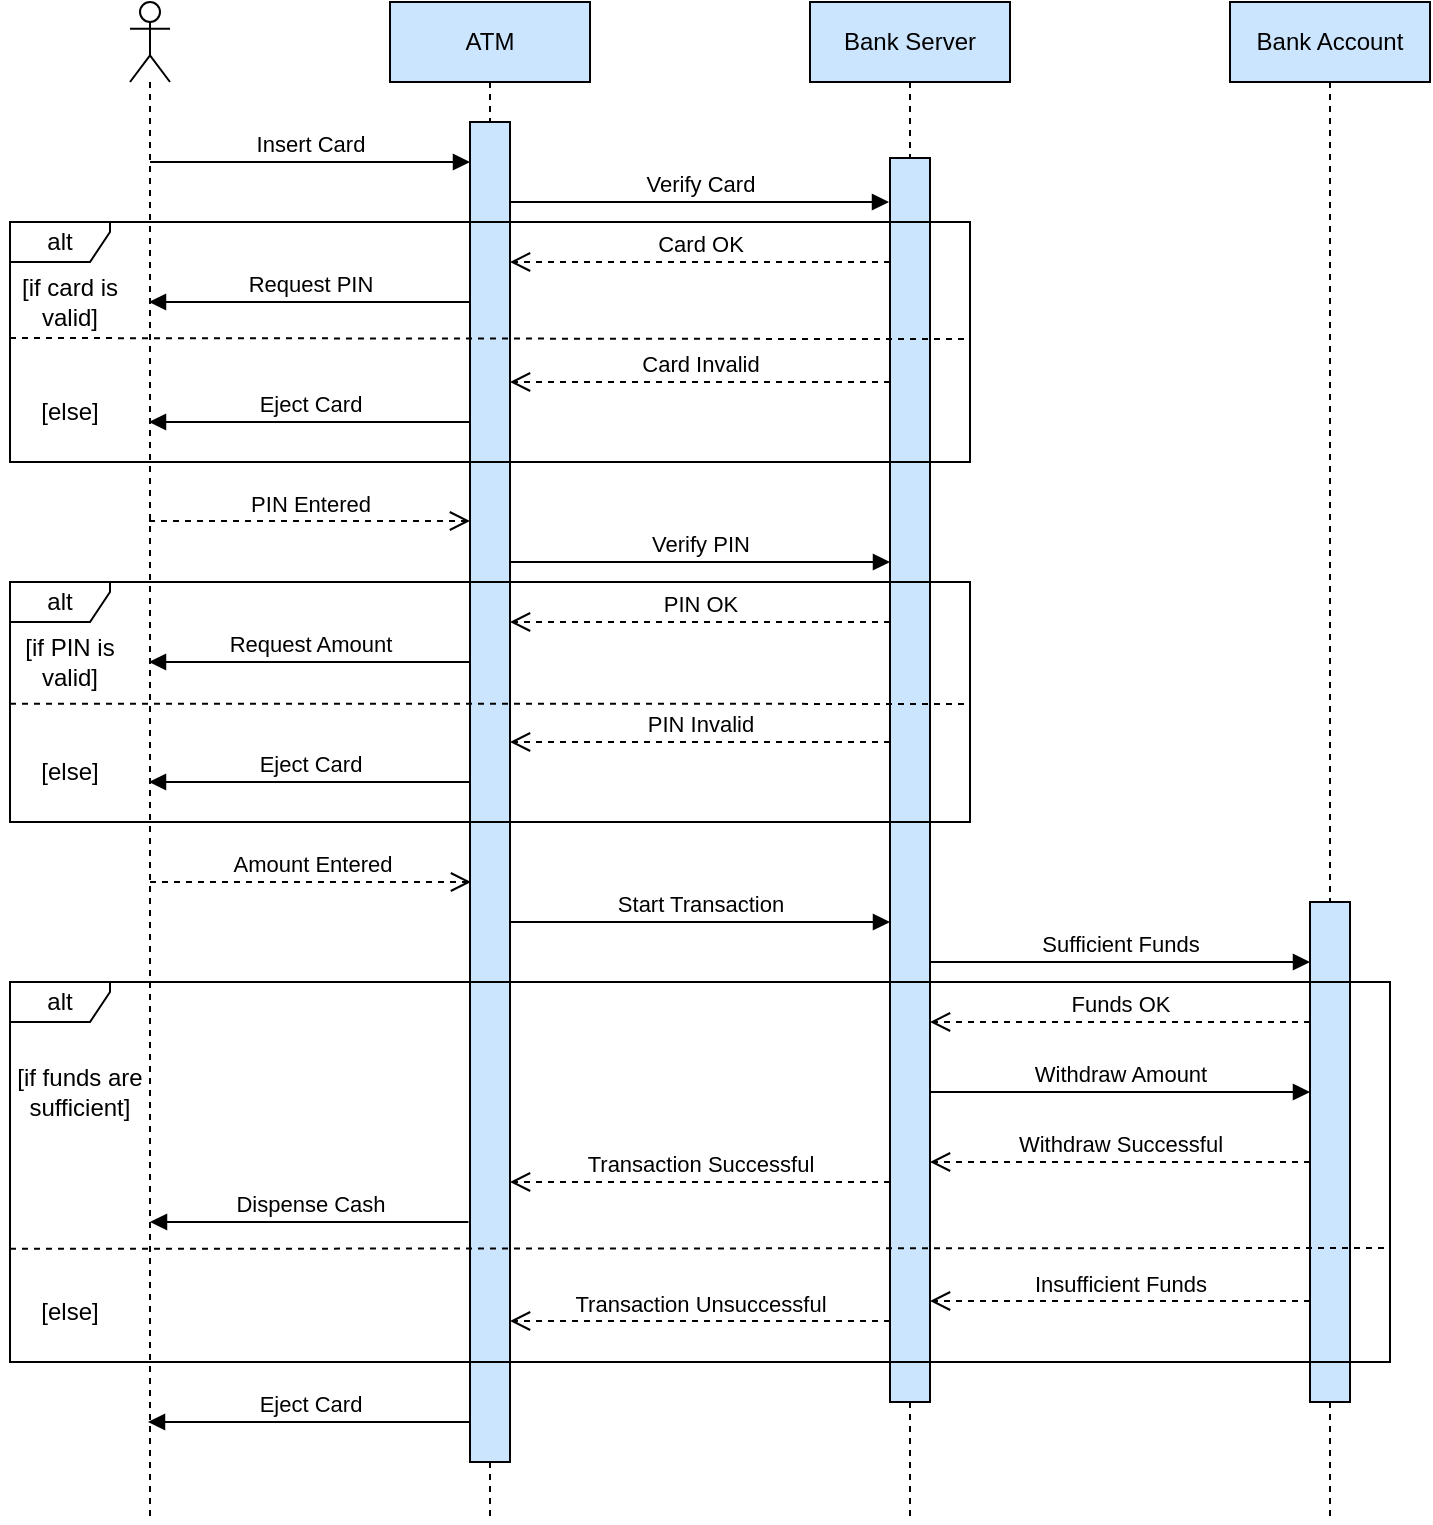 <mxfile version="22.0.4" type="google">
  <diagram name="Page-1" id="9tDmk3IULlB9sNWk9-nP">
    <mxGraphModel grid="0" page="1" gridSize="10" guides="1" tooltips="1" connect="1" arrows="1" fold="1" pageScale="1" pageWidth="827" pageHeight="1169" math="0" shadow="0">
      <root>
        <mxCell id="0" />
        <mxCell id="1" parent="0" />
        <mxCell id="3XHGtYrTaPSejz15gJ83-11" value="ATM" style="shape=umlLifeline;perimeter=lifelinePerimeter;whiteSpace=wrap;html=1;container=1;dropTarget=0;collapsible=0;recursiveResize=0;outlineConnect=0;portConstraint=eastwest;newEdgeStyle={&quot;curved&quot;:0,&quot;rounded&quot;:0};fillColor=#CCE5FF;" vertex="1" parent="1">
          <mxGeometry x="251" y="142" width="100" height="760" as="geometry" />
        </mxCell>
        <mxCell id="3XHGtYrTaPSejz15gJ83-33" value="" style="html=1;points=[[0,0,0,0,5],[0,1,0,0,-5],[1,0,0,0,5],[1,1,0,0,-5]];perimeter=orthogonalPerimeter;outlineConnect=0;targetShapes=umlLifeline;portConstraint=eastwest;newEdgeStyle={&quot;curved&quot;:0,&quot;rounded&quot;:0};fillColor=#CCE5FF;" vertex="1" parent="3XHGtYrTaPSejz15gJ83-11">
          <mxGeometry x="40" y="60" width="20" height="670" as="geometry" />
        </mxCell>
        <mxCell id="3XHGtYrTaPSejz15gJ83-15" value="" style="shape=umlLifeline;perimeter=lifelinePerimeter;whiteSpace=wrap;html=1;container=1;dropTarget=0;collapsible=0;recursiveResize=0;outlineConnect=0;portConstraint=eastwest;newEdgeStyle={&quot;curved&quot;:0,&quot;rounded&quot;:0};participant=umlActor;" vertex="1" parent="1">
          <mxGeometry x="121" y="142" width="20" height="760" as="geometry" />
        </mxCell>
        <mxCell id="3XHGtYrTaPSejz15gJ83-16" value="Bank Server" style="shape=umlLifeline;perimeter=lifelinePerimeter;whiteSpace=wrap;html=1;container=1;dropTarget=0;collapsible=0;recursiveResize=0;outlineConnect=0;portConstraint=eastwest;newEdgeStyle={&quot;curved&quot;:0,&quot;rounded&quot;:0};fillColor=#CCE5FF;" vertex="1" parent="1">
          <mxGeometry x="461" y="142" width="100" height="760" as="geometry" />
        </mxCell>
        <mxCell id="3XHGtYrTaPSejz15gJ83-34" value="" style="html=1;points=[[0,0,0,0,5],[0,1,0,0,-5],[1,0,0,0,5],[1,1,0,0,-5]];perimeter=orthogonalPerimeter;outlineConnect=0;targetShapes=umlLifeline;portConstraint=eastwest;newEdgeStyle={&quot;curved&quot;:0,&quot;rounded&quot;:0};fillColor=#CCE5FF;" vertex="1" parent="3XHGtYrTaPSejz15gJ83-16">
          <mxGeometry x="40" y="78" width="20" height="622" as="geometry" />
        </mxCell>
        <mxCell id="3XHGtYrTaPSejz15gJ83-17" value="Bank Account" style="shape=umlLifeline;perimeter=lifelinePerimeter;whiteSpace=wrap;html=1;container=1;dropTarget=0;collapsible=0;recursiveResize=0;outlineConnect=0;portConstraint=eastwest;newEdgeStyle={&quot;curved&quot;:0,&quot;rounded&quot;:0};fillColor=#CCE5FF;" vertex="1" parent="1">
          <mxGeometry x="671" y="142" width="100" height="760" as="geometry" />
        </mxCell>
        <mxCell id="3XHGtYrTaPSejz15gJ83-35" value="" style="html=1;points=[[0,0,0,0,5],[0,1,0,0,-5],[1,0,0,0,5],[1,1,0,0,-5]];perimeter=orthogonalPerimeter;outlineConnect=0;targetShapes=umlLifeline;portConstraint=eastwest;newEdgeStyle={&quot;curved&quot;:0,&quot;rounded&quot;:0};fillColor=#CCE5FF;" vertex="1" parent="3XHGtYrTaPSejz15gJ83-17">
          <mxGeometry x="40" y="450" width="20" height="250" as="geometry" />
        </mxCell>
        <mxCell id="3XHGtYrTaPSejz15gJ83-18" value="Insert Card" style="html=1;verticalAlign=bottom;endArrow=block;curved=0;rounded=0;" edge="1" parent="1" target="3XHGtYrTaPSejz15gJ83-33">
          <mxGeometry width="80" relative="1" as="geometry">
            <mxPoint x="131" y="222" as="sourcePoint" />
            <mxPoint x="271" y="222" as="targetPoint" />
          </mxGeometry>
        </mxCell>
        <mxCell id="3XHGtYrTaPSejz15gJ83-19" value="Verify Card" style="html=1;verticalAlign=bottom;endArrow=block;curved=0;rounded=0;" edge="1" parent="1">
          <mxGeometry width="80" relative="1" as="geometry">
            <mxPoint x="311" y="242" as="sourcePoint" />
            <mxPoint x="500.5" y="242" as="targetPoint" />
          </mxGeometry>
        </mxCell>
        <mxCell id="3XHGtYrTaPSejz15gJ83-20" value="Card OK" style="html=1;verticalAlign=bottom;endArrow=open;dashed=1;endSize=8;curved=0;rounded=0;" edge="1" parent="1" source="3XHGtYrTaPSejz15gJ83-34">
          <mxGeometry relative="1" as="geometry">
            <mxPoint x="481" y="272" as="sourcePoint" />
            <mxPoint x="311" y="272" as="targetPoint" />
          </mxGeometry>
        </mxCell>
        <mxCell id="3XHGtYrTaPSejz15gJ83-21" value="Request PIN" style="html=1;verticalAlign=bottom;endArrow=block;curved=0;rounded=0;" edge="1" parent="1" source="3XHGtYrTaPSejz15gJ83-33">
          <mxGeometry width="80" relative="1" as="geometry">
            <mxPoint x="271" y="292" as="sourcePoint" />
            <mxPoint x="130.5" y="292" as="targetPoint" />
          </mxGeometry>
        </mxCell>
        <mxCell id="3XHGtYrTaPSejz15gJ83-22" value="alt" style="shape=umlFrame;whiteSpace=wrap;html=1;pointerEvents=0;width=50;height=20;" vertex="1" parent="1">
          <mxGeometry x="61" y="252" width="480" height="120" as="geometry" />
        </mxCell>
        <mxCell id="3XHGtYrTaPSejz15gJ83-23" value="Card Invalid" style="html=1;verticalAlign=bottom;endArrow=open;dashed=1;endSize=8;curved=0;rounded=0;" edge="1" parent="1" source="3XHGtYrTaPSejz15gJ83-34">
          <mxGeometry relative="1" as="geometry">
            <mxPoint x="491" y="332" as="sourcePoint" />
            <mxPoint x="311" y="332" as="targetPoint" />
          </mxGeometry>
        </mxCell>
        <mxCell id="3XHGtYrTaPSejz15gJ83-24" value="Eject Card" style="html=1;verticalAlign=bottom;endArrow=block;curved=0;rounded=0;" edge="1" parent="1" source="3XHGtYrTaPSejz15gJ83-33">
          <mxGeometry width="80" relative="1" as="geometry">
            <mxPoint x="271" y="352" as="sourcePoint" />
            <mxPoint x="130.5" y="352" as="targetPoint" />
          </mxGeometry>
        </mxCell>
        <mxCell id="3XHGtYrTaPSejz15gJ83-25" value="PIN Entered" style="html=1;verticalAlign=bottom;endArrow=open;dashed=1;endSize=8;curved=0;rounded=0;" edge="1" parent="1" target="3XHGtYrTaPSejz15gJ83-33">
          <mxGeometry relative="1" as="geometry">
            <mxPoint x="130.5" y="401.5" as="sourcePoint" />
            <mxPoint x="241" y="402" as="targetPoint" />
          </mxGeometry>
        </mxCell>
        <mxCell id="3XHGtYrTaPSejz15gJ83-27" value="Verify PIN" style="html=1;verticalAlign=bottom;endArrow=block;curved=0;rounded=0;" edge="1" parent="1">
          <mxGeometry width="80" relative="1" as="geometry">
            <mxPoint x="311" y="422" as="sourcePoint" />
            <mxPoint x="501" y="422" as="targetPoint" />
          </mxGeometry>
        </mxCell>
        <mxCell id="3XHGtYrTaPSejz15gJ83-28" value="PIN OK" style="html=1;verticalAlign=bottom;endArrow=open;dashed=1;endSize=8;curved=0;rounded=0;" edge="1" parent="1" source="3XHGtYrTaPSejz15gJ83-34">
          <mxGeometry relative="1" as="geometry">
            <mxPoint x="481" y="452" as="sourcePoint" />
            <mxPoint x="311" y="452" as="targetPoint" />
          </mxGeometry>
        </mxCell>
        <mxCell id="3XHGtYrTaPSejz15gJ83-29" value="Request Amount" style="html=1;verticalAlign=bottom;endArrow=block;curved=0;rounded=0;" edge="1" parent="1" source="3XHGtYrTaPSejz15gJ83-33">
          <mxGeometry width="80" relative="1" as="geometry">
            <mxPoint x="241" y="472" as="sourcePoint" />
            <mxPoint x="130.5" y="472" as="targetPoint" />
          </mxGeometry>
        </mxCell>
        <mxCell id="3XHGtYrTaPSejz15gJ83-30" value="alt" style="shape=umlFrame;whiteSpace=wrap;html=1;pointerEvents=0;width=50;height=20;" vertex="1" parent="1">
          <mxGeometry x="61" y="432" width="480" height="120" as="geometry" />
        </mxCell>
        <mxCell id="3XHGtYrTaPSejz15gJ83-31" value="PIN Invalid" style="html=1;verticalAlign=bottom;endArrow=open;dashed=1;endSize=8;curved=0;rounded=0;" edge="1" parent="1">
          <mxGeometry relative="1" as="geometry">
            <mxPoint x="501" y="512" as="sourcePoint" />
            <mxPoint x="311" y="512" as="targetPoint" />
          </mxGeometry>
        </mxCell>
        <mxCell id="3XHGtYrTaPSejz15gJ83-32" value="Eject Card" style="html=1;verticalAlign=bottom;endArrow=block;curved=0;rounded=0;" edge="1" parent="1" source="3XHGtYrTaPSejz15gJ83-33">
          <mxGeometry width="80" relative="1" as="geometry">
            <mxPoint x="271" y="532" as="sourcePoint" />
            <mxPoint x="130.5" y="532" as="targetPoint" />
          </mxGeometry>
        </mxCell>
        <mxCell id="3XHGtYrTaPSejz15gJ83-37" value="Amount Entered" style="html=1;verticalAlign=bottom;endArrow=open;dashed=1;endSize=8;curved=0;rounded=0;" edge="1" parent="1">
          <mxGeometry relative="1" as="geometry">
            <mxPoint x="131" y="582" as="sourcePoint" />
            <mxPoint x="291.5" y="582" as="targetPoint" />
          </mxGeometry>
        </mxCell>
        <mxCell id="3XHGtYrTaPSejz15gJ83-38" value="Start Transaction" style="html=1;verticalAlign=bottom;endArrow=block;curved=0;rounded=0;" edge="1" parent="1">
          <mxGeometry width="80" relative="1" as="geometry">
            <mxPoint x="311" y="602" as="sourcePoint" />
            <mxPoint x="501" y="602" as="targetPoint" />
          </mxGeometry>
        </mxCell>
        <mxCell id="3XHGtYrTaPSejz15gJ83-39" value="Sufficient Funds" style="html=1;verticalAlign=bottom;endArrow=block;curved=0;rounded=0;" edge="1" parent="1" target="3XHGtYrTaPSejz15gJ83-35">
          <mxGeometry width="80" relative="1" as="geometry">
            <mxPoint x="521" y="622" as="sourcePoint" />
            <mxPoint x="601" y="622" as="targetPoint" />
          </mxGeometry>
        </mxCell>
        <mxCell id="3XHGtYrTaPSejz15gJ83-40" value="Funds OK" style="html=1;verticalAlign=bottom;endArrow=open;dashed=1;endSize=8;curved=0;rounded=0;" edge="1" parent="1" target="3XHGtYrTaPSejz15gJ83-34">
          <mxGeometry relative="1" as="geometry">
            <mxPoint x="711" y="652" as="sourcePoint" />
            <mxPoint x="631" y="652" as="targetPoint" />
          </mxGeometry>
        </mxCell>
        <mxCell id="3XHGtYrTaPSejz15gJ83-41" value="Withdraw Amount" style="html=1;verticalAlign=bottom;endArrow=block;curved=0;rounded=0;" edge="1" parent="1" target="3XHGtYrTaPSejz15gJ83-35">
          <mxGeometry width="80" relative="1" as="geometry">
            <mxPoint x="521" y="687" as="sourcePoint" />
            <mxPoint x="601" y="687" as="targetPoint" />
          </mxGeometry>
        </mxCell>
        <mxCell id="3XHGtYrTaPSejz15gJ83-42" value="Withdraw Successful" style="html=1;verticalAlign=bottom;endArrow=open;dashed=1;endSize=8;curved=0;rounded=0;" edge="1" parent="1">
          <mxGeometry relative="1" as="geometry">
            <mxPoint x="711" y="722" as="sourcePoint" />
            <mxPoint x="521" y="722" as="targetPoint" />
          </mxGeometry>
        </mxCell>
        <mxCell id="3XHGtYrTaPSejz15gJ83-44" value="" style="endArrow=none;dashed=1;html=1;rounded=0;exitX=-0.004;exitY=0.535;exitDx=0;exitDy=0;exitPerimeter=0;entryX=1.001;entryY=0.488;entryDx=0;entryDy=0;entryPerimeter=0;" edge="1" parent="1" target="3XHGtYrTaPSejz15gJ83-22">
          <mxGeometry width="50" height="50" relative="1" as="geometry">
            <mxPoint x="61.0" y="310.0" as="sourcePoint" />
            <mxPoint x="502.92" y="310.0" as="targetPoint" />
          </mxGeometry>
        </mxCell>
        <mxCell id="3XHGtYrTaPSejz15gJ83-45" value="" style="endArrow=none;dashed=1;html=1;rounded=0;exitX=-0.004;exitY=0.535;exitDx=0;exitDy=0;exitPerimeter=0;entryX=1.001;entryY=0.508;entryDx=0;entryDy=0;entryPerimeter=0;" edge="1" parent="1" target="3XHGtYrTaPSejz15gJ83-30">
          <mxGeometry width="50" height="50" relative="1" as="geometry">
            <mxPoint x="61.0" y="492.83" as="sourcePoint" />
            <mxPoint x="531.48" y="491.17" as="targetPoint" />
          </mxGeometry>
        </mxCell>
        <mxCell id="3XHGtYrTaPSejz15gJ83-46" value="[if card is valid]" style="text;html=1;strokeColor=none;fillColor=none;align=center;verticalAlign=middle;whiteSpace=wrap;rounded=0;" vertex="1" parent="1">
          <mxGeometry x="61" y="282" width="60" height="20" as="geometry" />
        </mxCell>
        <mxCell id="3XHGtYrTaPSejz15gJ83-49" value="[if PIN is valid]" style="text;html=1;strokeColor=none;fillColor=none;align=center;verticalAlign=middle;whiteSpace=wrap;rounded=0;" vertex="1" parent="1">
          <mxGeometry x="61" y="462" width="60" height="20" as="geometry" />
        </mxCell>
        <mxCell id="3XHGtYrTaPSejz15gJ83-51" value="[else]" style="text;html=1;strokeColor=none;fillColor=none;align=center;verticalAlign=middle;whiteSpace=wrap;rounded=0;" vertex="1" parent="1">
          <mxGeometry x="61" y="512" width="60" height="30" as="geometry" />
        </mxCell>
        <mxCell id="3XHGtYrTaPSejz15gJ83-52" value="[else]" style="text;html=1;strokeColor=none;fillColor=none;align=center;verticalAlign=middle;whiteSpace=wrap;rounded=0;" vertex="1" parent="1">
          <mxGeometry x="61" y="332" width="60" height="30" as="geometry" />
        </mxCell>
        <mxCell id="3XHGtYrTaPSejz15gJ83-53" value="alt" style="shape=umlFrame;whiteSpace=wrap;html=1;pointerEvents=0;width=50;height=20;" vertex="1" parent="1">
          <mxGeometry x="61" y="632" width="690" height="190" as="geometry" />
        </mxCell>
        <mxCell id="3XHGtYrTaPSejz15gJ83-54" value="" style="endArrow=none;dashed=1;html=1;rounded=0;entryX=1.001;entryY=0.508;entryDx=0;entryDy=0;entryPerimeter=0;" edge="1" parent="1">
          <mxGeometry width="50" height="50" relative="1" as="geometry">
            <mxPoint x="61" y="765.41" as="sourcePoint" />
            <mxPoint x="748.07" y="765" as="targetPoint" />
          </mxGeometry>
        </mxCell>
        <mxCell id="3XHGtYrTaPSejz15gJ83-55" value="[if funds are sufficient]" style="text;html=1;strokeColor=none;fillColor=none;align=center;verticalAlign=middle;whiteSpace=wrap;rounded=0;" vertex="1" parent="1">
          <mxGeometry x="56" y="677" width="80" height="20" as="geometry" />
        </mxCell>
        <mxCell id="3XHGtYrTaPSejz15gJ83-56" value="[else]" style="text;html=1;strokeColor=none;fillColor=none;align=center;verticalAlign=middle;whiteSpace=wrap;rounded=0;" vertex="1" parent="1">
          <mxGeometry x="61" y="782" width="60" height="30" as="geometry" />
        </mxCell>
        <mxCell id="3XHGtYrTaPSejz15gJ83-57" value="Transaction Successful" style="html=1;verticalAlign=bottom;endArrow=open;dashed=1;endSize=8;curved=0;rounded=0;" edge="1" parent="1">
          <mxGeometry relative="1" as="geometry">
            <mxPoint x="501" y="732" as="sourcePoint" />
            <mxPoint x="311" y="732" as="targetPoint" />
          </mxGeometry>
        </mxCell>
        <mxCell id="3XHGtYrTaPSejz15gJ83-58" value="Dispense Cash" style="html=1;verticalAlign=bottom;endArrow=block;curved=0;rounded=0;entryX=0.54;entryY=0.607;entryDx=0;entryDy=0;entryPerimeter=0;" edge="1" parent="1">
          <mxGeometry width="80" relative="1" as="geometry">
            <mxPoint x="290.2" y="752.0" as="sourcePoint" />
            <mxPoint x="131.0" y="752.0" as="targetPoint" />
          </mxGeometry>
        </mxCell>
        <mxCell id="3XHGtYrTaPSejz15gJ83-60" value="Insufficient Funds" style="html=1;verticalAlign=bottom;endArrow=open;dashed=1;endSize=8;curved=0;rounded=0;" edge="1" parent="1">
          <mxGeometry relative="1" as="geometry">
            <mxPoint x="711" y="791.5" as="sourcePoint" />
            <mxPoint x="521" y="791.5" as="targetPoint" />
          </mxGeometry>
        </mxCell>
        <mxCell id="3XHGtYrTaPSejz15gJ83-61" value="Transaction Unsuccessful" style="html=1;verticalAlign=bottom;endArrow=open;dashed=1;endSize=8;curved=0;rounded=0;" edge="1" parent="1">
          <mxGeometry relative="1" as="geometry">
            <mxPoint x="501" y="801.5" as="sourcePoint" />
            <mxPoint x="311" y="801.5" as="targetPoint" />
          </mxGeometry>
        </mxCell>
        <mxCell id="3XHGtYrTaPSejz15gJ83-62" value="Eject Card" style="html=1;verticalAlign=bottom;endArrow=block;curved=0;rounded=0;" edge="1" parent="1" source="3XHGtYrTaPSejz15gJ83-33">
          <mxGeometry width="80" relative="1" as="geometry">
            <mxPoint x="280" y="852" as="sourcePoint" />
            <mxPoint x="130" y="852" as="targetPoint" />
          </mxGeometry>
        </mxCell>
      </root>
    </mxGraphModel>
  </diagram>
</mxfile>

